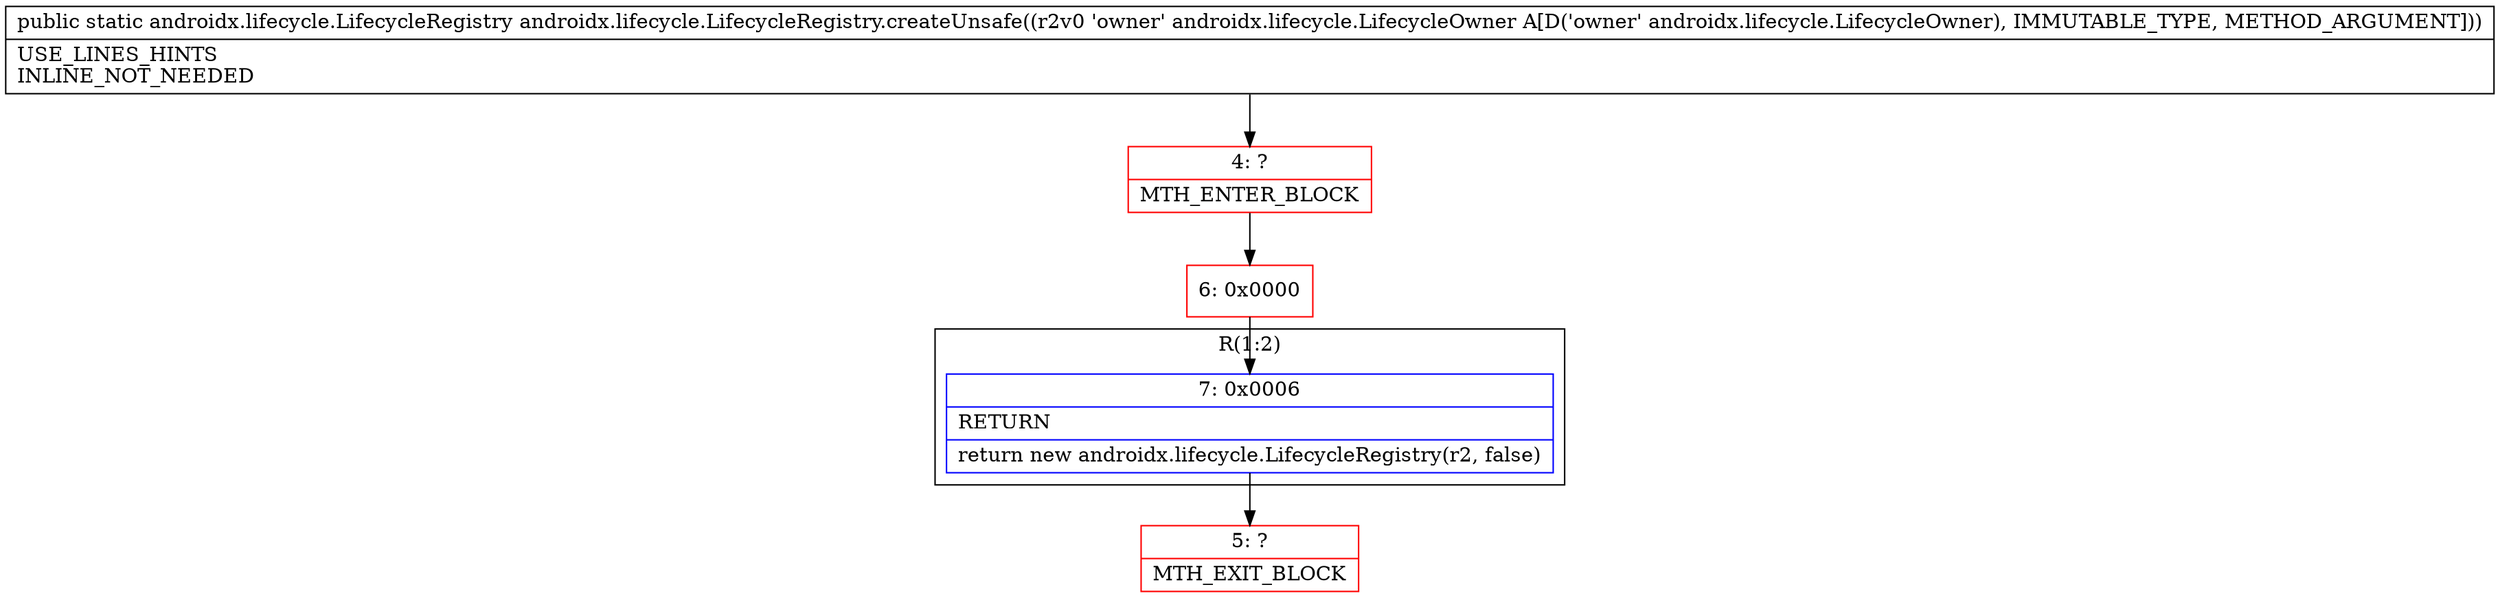 digraph "CFG forandroidx.lifecycle.LifecycleRegistry.createUnsafe(Landroidx\/lifecycle\/LifecycleOwner;)Landroidx\/lifecycle\/LifecycleRegistry;" {
subgraph cluster_Region_1954108683 {
label = "R(1:2)";
node [shape=record,color=blue];
Node_7 [shape=record,label="{7\:\ 0x0006|RETURN\l|return new androidx.lifecycle.LifecycleRegistry(r2, false)\l}"];
}
Node_4 [shape=record,color=red,label="{4\:\ ?|MTH_ENTER_BLOCK\l}"];
Node_6 [shape=record,color=red,label="{6\:\ 0x0000}"];
Node_5 [shape=record,color=red,label="{5\:\ ?|MTH_EXIT_BLOCK\l}"];
MethodNode[shape=record,label="{public static androidx.lifecycle.LifecycleRegistry androidx.lifecycle.LifecycleRegistry.createUnsafe((r2v0 'owner' androidx.lifecycle.LifecycleOwner A[D('owner' androidx.lifecycle.LifecycleOwner), IMMUTABLE_TYPE, METHOD_ARGUMENT]))  | USE_LINES_HINTS\lINLINE_NOT_NEEDED\l}"];
MethodNode -> Node_4;Node_7 -> Node_5;
Node_4 -> Node_6;
Node_6 -> Node_7;
}

